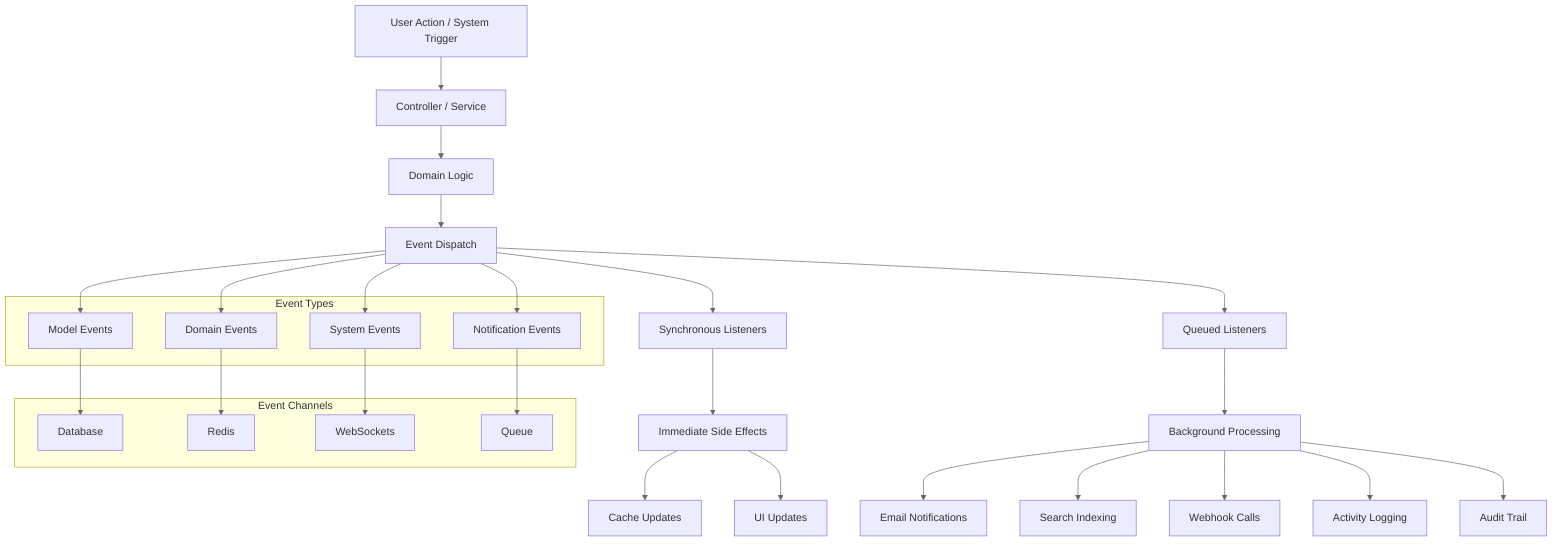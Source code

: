 %%{init: {'theme': 'default', 'themeVariables': { 'primaryColor': '#f5f5f5', 'primaryTextColor': '#333333', 'primaryBorderColor': '#cccccc', 'lineColor': '#666666', 'secondaryColor': '#f0f0f0', 'tertiaryColor': '#ffffff' }}}%%
flowchart TD
    A[User Action / System Trigger] --> B[Controller / Service]
    B --> C[Domain Logic]
    C --> D[Event Dispatch]
    
    D --> E1[Synchronous Listeners]
    D --> E2[Queued Listeners]
    
    E1 --> F1[Immediate Side Effects]
    E2 --> F2[Background Processing]
    
    F1 --> G1[Cache Updates]
    F1 --> G2[UI Updates]
    
    F2 --> H1[Email Notifications]
    F2 --> H2[Search Indexing]
    F2 --> H3[Webhook Calls]
    F2 --> H4[Activity Logging]
    F2 --> H5[Audit Trail]
    
    subgraph "Event Types"
        I1[Model Events]
        I2[Domain Events]
        I3[System Events]
        I4[Notification Events]
    end
    
    subgraph "Event Channels"
        J1[Database]
        J2[Redis]
        J3[WebSockets]
        J4[Queue]
    end
    
    D --> I1
    D --> I2
    D --> I3
    D --> I4
    
    I1 --> J1
    I2 --> J2
    I3 --> J3
    I4 --> J4